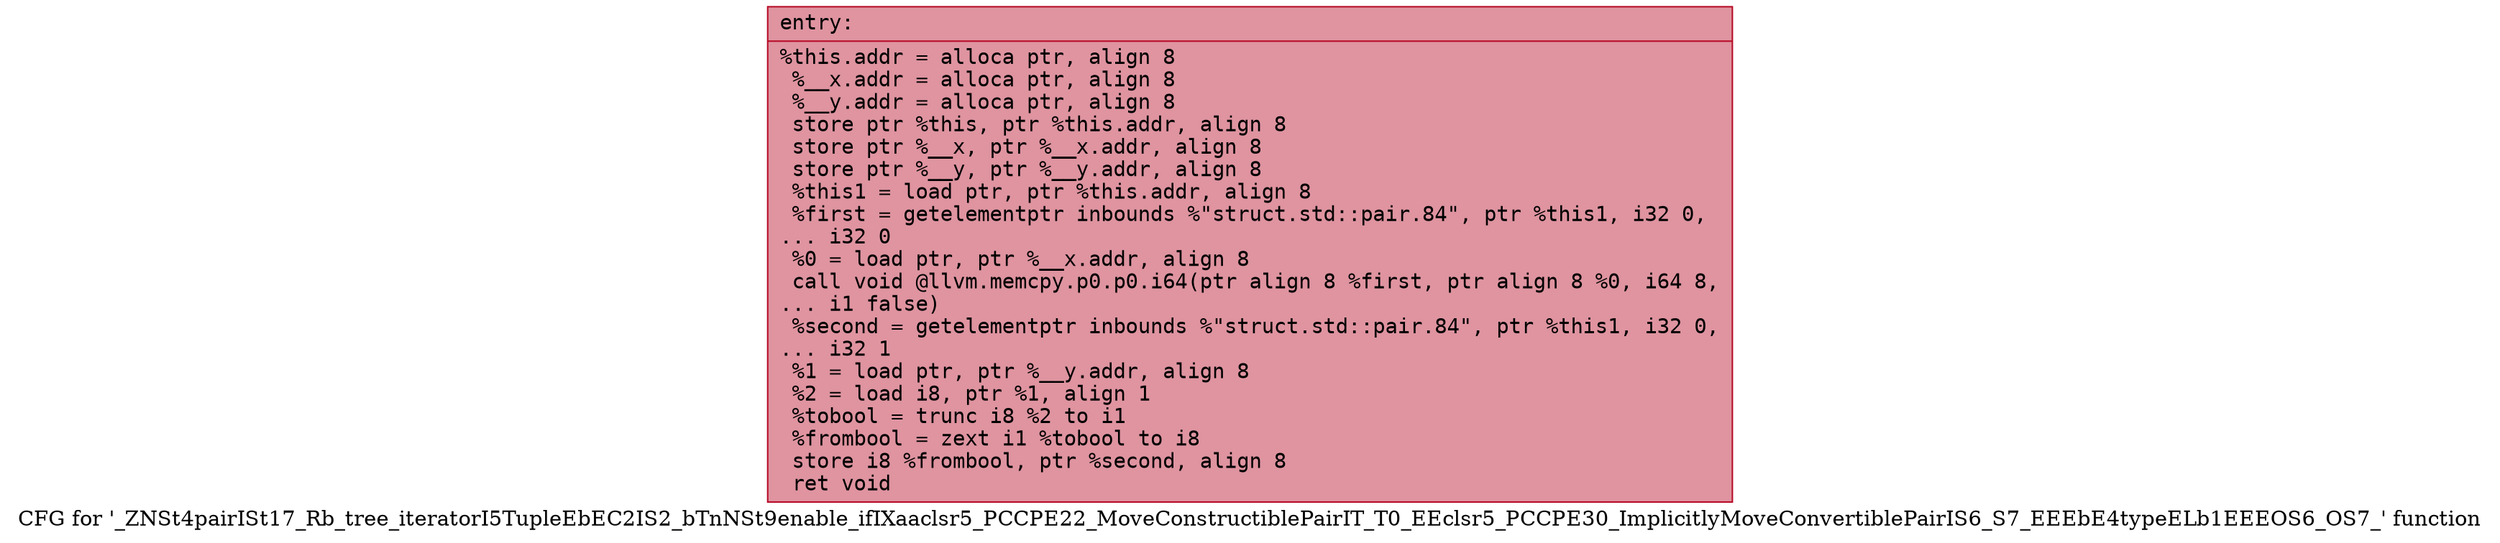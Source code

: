 digraph "CFG for '_ZNSt4pairISt17_Rb_tree_iteratorI5TupleEbEC2IS2_bTnNSt9enable_ifIXaaclsr5_PCCPE22_MoveConstructiblePairIT_T0_EEclsr5_PCCPE30_ImplicitlyMoveConvertiblePairIS6_S7_EEEbE4typeELb1EEEOS6_OS7_' function" {
	label="CFG for '_ZNSt4pairISt17_Rb_tree_iteratorI5TupleEbEC2IS2_bTnNSt9enable_ifIXaaclsr5_PCCPE22_MoveConstructiblePairIT_T0_EEclsr5_PCCPE30_ImplicitlyMoveConvertiblePairIS6_S7_EEEbE4typeELb1EEEOS6_OS7_' function";

	Node0x55dab47d44d0 [shape=record,color="#b70d28ff", style=filled, fillcolor="#b70d2870" fontname="Courier",label="{entry:\l|  %this.addr = alloca ptr, align 8\l  %__x.addr = alloca ptr, align 8\l  %__y.addr = alloca ptr, align 8\l  store ptr %this, ptr %this.addr, align 8\l  store ptr %__x, ptr %__x.addr, align 8\l  store ptr %__y, ptr %__y.addr, align 8\l  %this1 = load ptr, ptr %this.addr, align 8\l  %first = getelementptr inbounds %\"struct.std::pair.84\", ptr %this1, i32 0,\l... i32 0\l  %0 = load ptr, ptr %__x.addr, align 8\l  call void @llvm.memcpy.p0.p0.i64(ptr align 8 %first, ptr align 8 %0, i64 8,\l... i1 false)\l  %second = getelementptr inbounds %\"struct.std::pair.84\", ptr %this1, i32 0,\l... i32 1\l  %1 = load ptr, ptr %__y.addr, align 8\l  %2 = load i8, ptr %1, align 1\l  %tobool = trunc i8 %2 to i1\l  %frombool = zext i1 %tobool to i8\l  store i8 %frombool, ptr %second, align 8\l  ret void\l}"];
}
